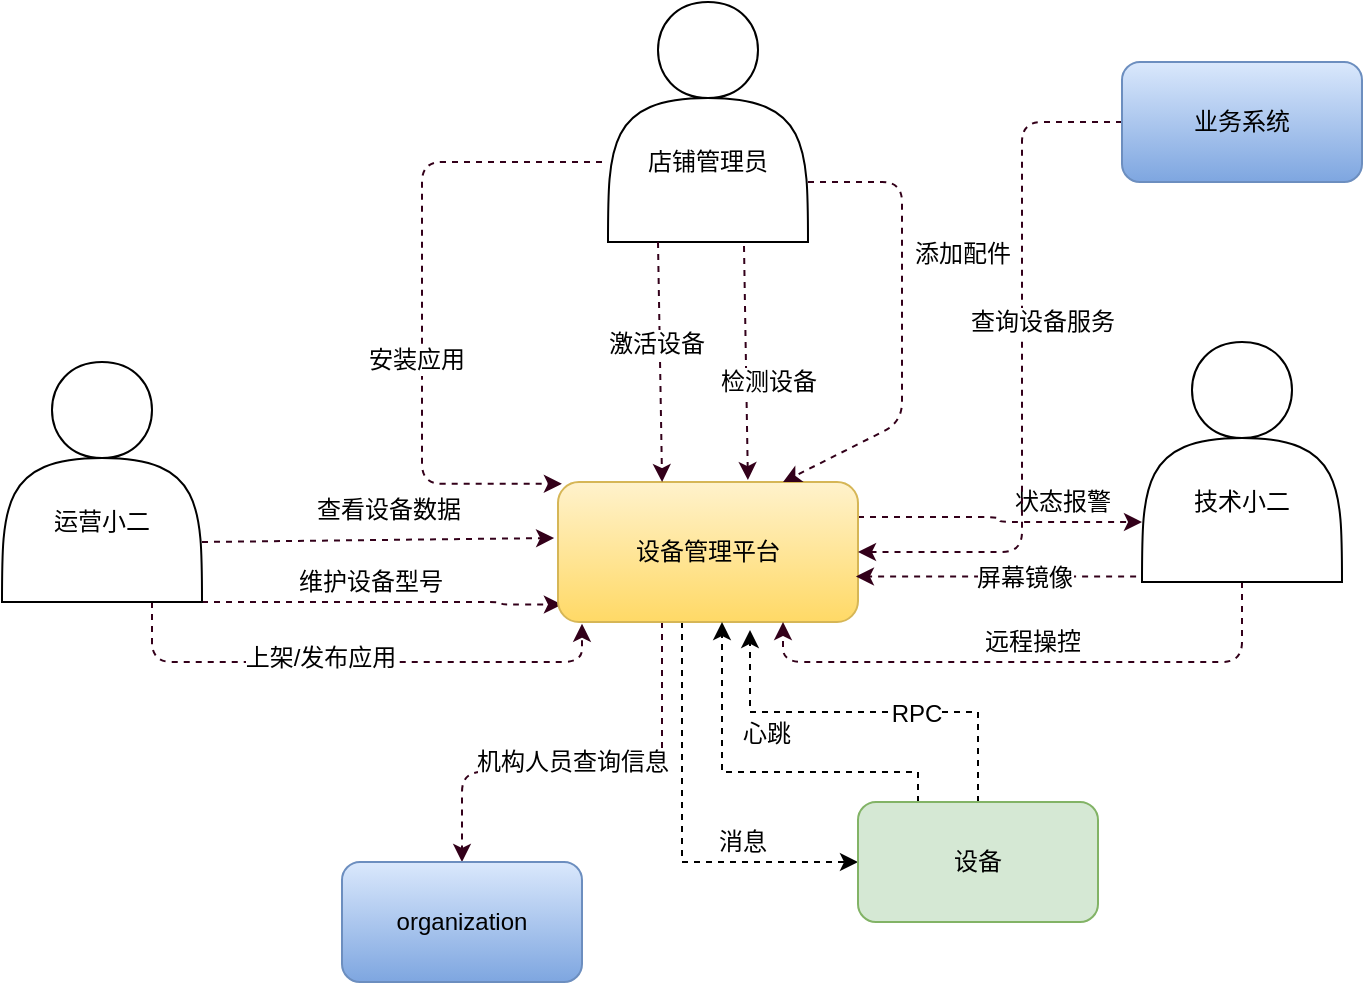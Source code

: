 <mxfile version="10.6.7" type="github"><diagram id="Pk8DfSHBTOuFlrlrSv7I" name="Page-1"><mxGraphModel dx="2225" dy="756" grid="1" gridSize="10" guides="1" tooltips="1" connect="1" arrows="1" fold="1" page="1" pageScale="1" pageWidth="827" pageHeight="1169" math="0" shadow="0"><root><mxCell id="0"/><mxCell id="1" parent="0"/><mxCell id="JCadUdJd39hTih5Lgfbt-2" style="edgeStyle=orthogonalEdgeStyle;rounded=1;orthogonalLoop=1;jettySize=auto;html=1;exitX=0.75;exitY=1;exitDx=0;exitDy=0;entryX=0.08;entryY=1.013;entryDx=0;entryDy=0;entryPerimeter=0;dashed=1;strokeColor=#33001A;strokeWidth=1;" parent="1" source="JCadUdJd39hTih5Lgfbt-6" target="JCadUdJd39hTih5Lgfbt-16" edge="1"><mxGeometry relative="1" as="geometry"/></mxCell><mxCell id="JCadUdJd39hTih5Lgfbt-3" value="上架/发布应用" style="text;html=1;resizable=0;points=[];align=center;verticalAlign=middle;labelBackgroundColor=#ffffff;" parent="JCadUdJd39hTih5Lgfbt-2" vertex="1" connectable="0"><mxGeometry x="-0.139" y="2" relative="1" as="geometry"><mxPoint as="offset"/></mxGeometry></mxCell><mxCell id="JCadUdJd39hTih5Lgfbt-4" style="edgeStyle=orthogonalEdgeStyle;rounded=1;orthogonalLoop=1;jettySize=auto;html=1;entryX=0.013;entryY=0.875;entryDx=0;entryDy=0;entryPerimeter=0;dashed=1;strokeColor=#33001A;strokeWidth=1;" parent="1" source="JCadUdJd39hTih5Lgfbt-6" target="JCadUdJd39hTih5Lgfbt-16" edge="1"><mxGeometry relative="1" as="geometry"><Array as="points"><mxPoint x="140" y="730"/><mxPoint x="140" y="731"/></Array></mxGeometry></mxCell><mxCell id="JCadUdJd39hTih5Lgfbt-5" value="维护设备型号" style="text;html=1;resizable=0;points=[];align=center;verticalAlign=middle;labelBackgroundColor=#ffffff;" parent="JCadUdJd39hTih5Lgfbt-4" vertex="1" connectable="0"><mxGeometry x="0.137" y="-2" relative="1" as="geometry"><mxPoint x="-19" y="-12" as="offset"/></mxGeometry></mxCell><mxCell id="JCadUdJd39hTih5Lgfbt-6" value="" style="shape=actor;whiteSpace=wrap;html=1;" parent="1" vertex="1"><mxGeometry x="-110" y="610" width="100" height="120" as="geometry"/></mxCell><mxCell id="JCadUdJd39hTih5Lgfbt-7" value="" style="shape=actor;whiteSpace=wrap;html=1;" parent="1" vertex="1"><mxGeometry x="193" y="430" width="100" height="120" as="geometry"/></mxCell><mxCell id="JCadUdJd39hTih5Lgfbt-8" value="运营小二" style="text;html=1;strokeColor=none;fillColor=none;align=center;verticalAlign=middle;whiteSpace=wrap;rounded=0;" parent="1" vertex="1"><mxGeometry x="-85" y="680" width="50" height="20" as="geometry"/></mxCell><mxCell id="JCadUdJd39hTih5Lgfbt-9" style="edgeStyle=orthogonalEdgeStyle;rounded=1;orthogonalLoop=1;jettySize=auto;html=1;entryX=0.013;entryY=0.013;entryDx=0;entryDy=0;dashed=1;strokeColor=#33001A;strokeWidth=1;entryPerimeter=0;" parent="1" target="JCadUdJd39hTih5Lgfbt-16" edge="1"><mxGeometry relative="1" as="geometry"><mxPoint x="190" y="510" as="sourcePoint"/><Array as="points"><mxPoint x="100" y="510"/><mxPoint x="100" y="671"/></Array></mxGeometry></mxCell><mxCell id="JCadUdJd39hTih5Lgfbt-10" value="安装应用" style="text;html=1;resizable=0;points=[];align=center;verticalAlign=middle;labelBackgroundColor=#ffffff;" parent="JCadUdJd39hTih5Lgfbt-9" vertex="1" connectable="0"><mxGeometry x="0.179" y="-3" relative="1" as="geometry"><mxPoint as="offset"/></mxGeometry></mxCell><mxCell id="JCadUdJd39hTih5Lgfbt-11" value="店铺管理员" style="text;html=1;strokeColor=none;fillColor=none;align=center;verticalAlign=middle;whiteSpace=wrap;rounded=0;" parent="1" vertex="1"><mxGeometry x="208" y="500" width="70" height="20" as="geometry"/></mxCell><mxCell id="JCadUdJd39hTih5Lgfbt-12" style="edgeStyle=orthogonalEdgeStyle;rounded=1;orthogonalLoop=1;jettySize=auto;html=1;entryX=0;entryY=0.75;entryDx=0;entryDy=0;dashed=1;strokeColor=#33001A;strokeWidth=1;exitX=1;exitY=0.25;exitDx=0;exitDy=0;" parent="1" source="JCadUdJd39hTih5Lgfbt-16" target="JCadUdJd39hTih5Lgfbt-21" edge="1"><mxGeometry relative="1" as="geometry"/></mxCell><mxCell id="JCadUdJd39hTih5Lgfbt-13" value="状态报警" style="text;html=1;resizable=0;points=[];align=center;verticalAlign=middle;labelBackgroundColor=#ffffff;" parent="JCadUdJd39hTih5Lgfbt-12" vertex="1" connectable="0"><mxGeometry x="0.296" y="1" relative="1" as="geometry"><mxPoint x="11" y="-9" as="offset"/></mxGeometry></mxCell><mxCell id="JCadUdJd39hTih5Lgfbt-14" style="edgeStyle=orthogonalEdgeStyle;rounded=1;orthogonalLoop=1;jettySize=auto;html=1;dashed=1;strokeColor=#33001A;strokeWidth=1;" parent="1" source="JCadUdJd39hTih5Lgfbt-16" target="JCadUdJd39hTih5Lgfbt-31" edge="1"><mxGeometry relative="1" as="geometry"><Array as="points"><mxPoint x="220" y="815"/><mxPoint x="120" y="815"/></Array></mxGeometry></mxCell><mxCell id="JCadUdJd39hTih5Lgfbt-15" value="机构人员查询信息" style="text;html=1;resizable=0;points=[];align=center;verticalAlign=middle;labelBackgroundColor=#ffffff;" parent="JCadUdJd39hTih5Lgfbt-14" vertex="1" connectable="0"><mxGeometry x="0.017" y="3" relative="1" as="geometry"><mxPoint x="-8" y="-8" as="offset"/></mxGeometry></mxCell><mxCell id="JCadUdJd39hTih5Lgfbt-46" style="edgeStyle=orthogonalEdgeStyle;rounded=0;orthogonalLoop=1;jettySize=auto;html=1;dashed=1;" parent="1" source="JCadUdJd39hTih5Lgfbt-16" target="JCadUdJd39hTih5Lgfbt-42" edge="1"><mxGeometry relative="1" as="geometry"><Array as="points"><mxPoint x="230" y="860"/><mxPoint x="410" y="860"/></Array></mxGeometry></mxCell><mxCell id="JCadUdJd39hTih5Lgfbt-47" value="消息" style="text;html=1;resizable=0;points=[];align=center;verticalAlign=middle;labelBackgroundColor=#ffffff;" parent="JCadUdJd39hTih5Lgfbt-46" vertex="1" connectable="0"><mxGeometry x="0.481" y="-2" relative="1" as="geometry"><mxPoint x="-4" y="-12" as="offset"/></mxGeometry></mxCell><mxCell id="JCadUdJd39hTih5Lgfbt-16" value="设备管理平台" style="rounded=1;whiteSpace=wrap;html=1;gradientColor=#ffd966;fillColor=#fff2cc;strokeColor=#d6b656;" parent="1" vertex="1"><mxGeometry x="168" y="670" width="150" height="70" as="geometry"/></mxCell><mxCell id="JCadUdJd39hTih5Lgfbt-17" style="edgeStyle=orthogonalEdgeStyle;rounded=1;orthogonalLoop=1;jettySize=auto;html=1;exitX=0.5;exitY=1;exitDx=0;exitDy=0;entryX=0.75;entryY=1;entryDx=0;entryDy=0;dashed=1;strokeColor=#33001A;strokeWidth=1;" parent="1" source="JCadUdJd39hTih5Lgfbt-21" target="JCadUdJd39hTih5Lgfbt-16" edge="1"><mxGeometry relative="1" as="geometry"/></mxCell><mxCell id="JCadUdJd39hTih5Lgfbt-18" value="远程操控" style="text;html=1;resizable=0;points=[];align=center;verticalAlign=middle;labelBackgroundColor=#ffffff;" parent="JCadUdJd39hTih5Lgfbt-17" vertex="1" connectable="0"><mxGeometry x="-0.084" y="-1" relative="1" as="geometry"><mxPoint x="-13" y="-9" as="offset"/></mxGeometry></mxCell><mxCell id="JCadUdJd39hTih5Lgfbt-19" style="edgeStyle=orthogonalEdgeStyle;rounded=1;orthogonalLoop=1;jettySize=auto;html=1;exitX=0.5;exitY=1;exitDx=0;exitDy=0;entryX=0.993;entryY=0.675;entryDx=0;entryDy=0;entryPerimeter=0;dashed=1;strokeColor=#33001A;strokeWidth=1;" parent="1" source="JCadUdJd39hTih5Lgfbt-21" target="JCadUdJd39hTih5Lgfbt-16" edge="1"><mxGeometry relative="1" as="geometry"><Array as="points"><mxPoint x="480" y="720"/><mxPoint x="480" y="717"/></Array></mxGeometry></mxCell><mxCell id="JCadUdJd39hTih5Lgfbt-20" value="屏幕镜像" style="text;html=1;resizable=0;points=[];align=center;verticalAlign=middle;labelBackgroundColor=#ffffff;" parent="JCadUdJd39hTih5Lgfbt-19" vertex="1" connectable="0"><mxGeometry x="0.137" relative="1" as="geometry"><mxPoint as="offset"/></mxGeometry></mxCell><mxCell id="JCadUdJd39hTih5Lgfbt-21" value="" style="shape=actor;whiteSpace=wrap;html=1;" parent="1" vertex="1"><mxGeometry x="460" y="600" width="100" height="120" as="geometry"/></mxCell><mxCell id="JCadUdJd39hTih5Lgfbt-22" value="技术小二" style="text;html=1;strokeColor=none;fillColor=none;align=center;verticalAlign=middle;whiteSpace=wrap;rounded=0;" parent="1" vertex="1"><mxGeometry x="475" y="670" width="70" height="20" as="geometry"/></mxCell><mxCell id="JCadUdJd39hTih5Lgfbt-23" value="" style="endArrow=classic;html=1;dashed=1;strokeColor=#33001A;strokeWidth=1;exitX=1;exitY=0.75;exitDx=0;exitDy=0;entryX=-0.013;entryY=0.4;entryDx=0;entryDy=0;entryPerimeter=0;" parent="1" source="JCadUdJd39hTih5Lgfbt-6" target="JCadUdJd39hTih5Lgfbt-16" edge="1"><mxGeometry width="50" height="50" relative="1" as="geometry"><mxPoint x="-80" y="820" as="sourcePoint"/><mxPoint x="-30" y="770" as="targetPoint"/></mxGeometry></mxCell><mxCell id="JCadUdJd39hTih5Lgfbt-24" value="查看设备数据" style="text;html=1;resizable=0;points=[];align=center;verticalAlign=middle;labelBackgroundColor=#ffffff;" parent="JCadUdJd39hTih5Lgfbt-23" vertex="1" connectable="0"><mxGeometry x="-0.112" y="1" relative="1" as="geometry"><mxPoint x="14.5" y="-14.5" as="offset"/></mxGeometry></mxCell><mxCell id="JCadUdJd39hTih5Lgfbt-25" value="" style="endArrow=classic;html=1;dashed=1;strokeColor=#33001A;strokeWidth=1;exitX=0.25;exitY=1;exitDx=0;exitDy=0;entryX=0.347;entryY=0;entryDx=0;entryDy=0;entryPerimeter=0;" parent="1" source="JCadUdJd39hTih5Lgfbt-7" target="JCadUdJd39hTih5Lgfbt-16" edge="1"><mxGeometry width="50" height="50" relative="1" as="geometry"><mxPoint x="-80" y="820" as="sourcePoint"/><mxPoint x="-30" y="770" as="targetPoint"/><Array as="points"/></mxGeometry></mxCell><mxCell id="JCadUdJd39hTih5Lgfbt-26" value="激活设备" style="text;html=1;resizable=0;points=[];align=center;verticalAlign=middle;labelBackgroundColor=#ffffff;" parent="JCadUdJd39hTih5Lgfbt-25" vertex="1" connectable="0"><mxGeometry x="-0.15" y="-2" relative="1" as="geometry"><mxPoint as="offset"/></mxGeometry></mxCell><mxCell id="JCadUdJd39hTih5Lgfbt-27" value="" style="endArrow=classic;html=1;dashed=1;strokeColor=#33001A;strokeWidth=1;exitX=1;exitY=0.75;exitDx=0;exitDy=0;entryX=0.75;entryY=0;entryDx=0;entryDy=0;" parent="1" source="JCadUdJd39hTih5Lgfbt-7" target="JCadUdJd39hTih5Lgfbt-16" edge="1"><mxGeometry width="50" height="50" relative="1" as="geometry"><mxPoint x="-80" y="820" as="sourcePoint"/><mxPoint x="-30" y="770" as="targetPoint"/><Array as="points"><mxPoint x="340" y="520"/><mxPoint x="340" y="640"/></Array></mxGeometry></mxCell><mxCell id="JCadUdJd39hTih5Lgfbt-28" value="添加配件" style="text;html=1;resizable=0;points=[];align=center;verticalAlign=middle;labelBackgroundColor=#ffffff;" parent="JCadUdJd39hTih5Lgfbt-27" vertex="1" connectable="0"><mxGeometry x="-0.285" relative="1" as="geometry"><mxPoint x="29.5" y="-1" as="offset"/></mxGeometry></mxCell><mxCell id="JCadUdJd39hTih5Lgfbt-29" value="" style="endArrow=classic;html=1;dashed=1;strokeColor=#33001A;strokeWidth=1;exitX=0.68;exitY=1.017;exitDx=0;exitDy=0;entryX=0.633;entryY=-0.014;entryDx=0;entryDy=0;entryPerimeter=0;exitPerimeter=0;" parent="1" source="JCadUdJd39hTih5Lgfbt-7" target="JCadUdJd39hTih5Lgfbt-16" edge="1"><mxGeometry width="50" height="50" relative="1" as="geometry"><mxPoint x="-80" y="820" as="sourcePoint"/><mxPoint x="-30" y="770" as="targetPoint"/><Array as="points"/></mxGeometry></mxCell><mxCell id="JCadUdJd39hTih5Lgfbt-30" value="检测设备" style="text;html=1;resizable=0;points=[];align=center;verticalAlign=middle;labelBackgroundColor=#ffffff;" parent="JCadUdJd39hTih5Lgfbt-29" vertex="1" connectable="0"><mxGeometry x="-0.233" y="2" relative="1" as="geometry"><mxPoint x="9" y="23" as="offset"/></mxGeometry></mxCell><mxCell id="JCadUdJd39hTih5Lgfbt-31" value="&lt;span&gt;organization&lt;/span&gt;" style="rounded=1;whiteSpace=wrap;html=1;gradientColor=#7ea6e0;fillColor=#dae8fc;strokeColor=#6c8ebf;" parent="1" vertex="1"><mxGeometry x="60" y="860" width="120" height="60" as="geometry"/></mxCell><mxCell id="JCadUdJd39hTih5Lgfbt-38" style="edgeStyle=orthogonalEdgeStyle;rounded=1;orthogonalLoop=1;jettySize=auto;html=1;dashed=1;strokeColor=#33001A;strokeWidth=1;" parent="1" source="JCadUdJd39hTih5Lgfbt-40" target="JCadUdJd39hTih5Lgfbt-16" edge="1"><mxGeometry relative="1" as="geometry"><Array as="points"><mxPoint x="400" y="490"/><mxPoint x="400" y="705"/></Array></mxGeometry></mxCell><mxCell id="JCadUdJd39hTih5Lgfbt-39" value="查询设备服务" style="text;html=1;resizable=0;points=[];align=center;verticalAlign=middle;labelBackgroundColor=#ffffff;" parent="JCadUdJd39hTih5Lgfbt-38" vertex="1" connectable="0"><mxGeometry x="-0.736" y="-4" relative="1" as="geometry"><mxPoint x="6" y="104" as="offset"/></mxGeometry></mxCell><mxCell id="JCadUdJd39hTih5Lgfbt-40" value="业务系统" style="rounded=1;whiteSpace=wrap;html=1;gradientColor=#7ea6e0;fillColor=#dae8fc;strokeColor=#6c8ebf;" parent="1" vertex="1"><mxGeometry x="450" y="460" width="120" height="60" as="geometry"/></mxCell><mxCell id="JCadUdJd39hTih5Lgfbt-43" style="edgeStyle=orthogonalEdgeStyle;rounded=0;orthogonalLoop=1;jettySize=auto;html=1;dashed=1;exitX=0.25;exitY=0;exitDx=0;exitDy=0;" parent="1" source="JCadUdJd39hTih5Lgfbt-42" edge="1"><mxGeometry relative="1" as="geometry"><mxPoint x="250" y="740" as="targetPoint"/><Array as="points"><mxPoint x="348" y="815"/><mxPoint x="250" y="815"/></Array></mxGeometry></mxCell><mxCell id="JCadUdJd39hTih5Lgfbt-45" value="心跳" style="text;html=1;resizable=0;points=[];align=center;verticalAlign=middle;labelBackgroundColor=#ffffff;" parent="JCadUdJd39hTih5Lgfbt-43" vertex="1" connectable="0"><mxGeometry x="0.023" y="1" relative="1" as="geometry"><mxPoint x="5" y="-20" as="offset"/></mxGeometry></mxCell><mxCell id="JCadUdJd39hTih5Lgfbt-49" style="edgeStyle=orthogonalEdgeStyle;rounded=0;orthogonalLoop=1;jettySize=auto;html=1;entryX=0.64;entryY=1.057;entryDx=0;entryDy=0;entryPerimeter=0;dashed=1;" parent="1" source="JCadUdJd39hTih5Lgfbt-42" target="JCadUdJd39hTih5Lgfbt-16" edge="1"><mxGeometry relative="1" as="geometry"/></mxCell><mxCell id="JCadUdJd39hTih5Lgfbt-50" value="RPC" style="text;html=1;resizable=0;points=[];align=center;verticalAlign=middle;labelBackgroundColor=#ffffff;" parent="JCadUdJd39hTih5Lgfbt-49" vertex="1" connectable="0"><mxGeometry x="-0.24" y="1" relative="1" as="geometry"><mxPoint as="offset"/></mxGeometry></mxCell><mxCell id="JCadUdJd39hTih5Lgfbt-42" value="设备" style="rounded=1;whiteSpace=wrap;html=1;fillColor=#d5e8d4;strokeColor=#82b366;" parent="1" vertex="1"><mxGeometry x="318" y="830" width="120" height="60" as="geometry"/></mxCell></root></mxGraphModel></diagram></mxfile>